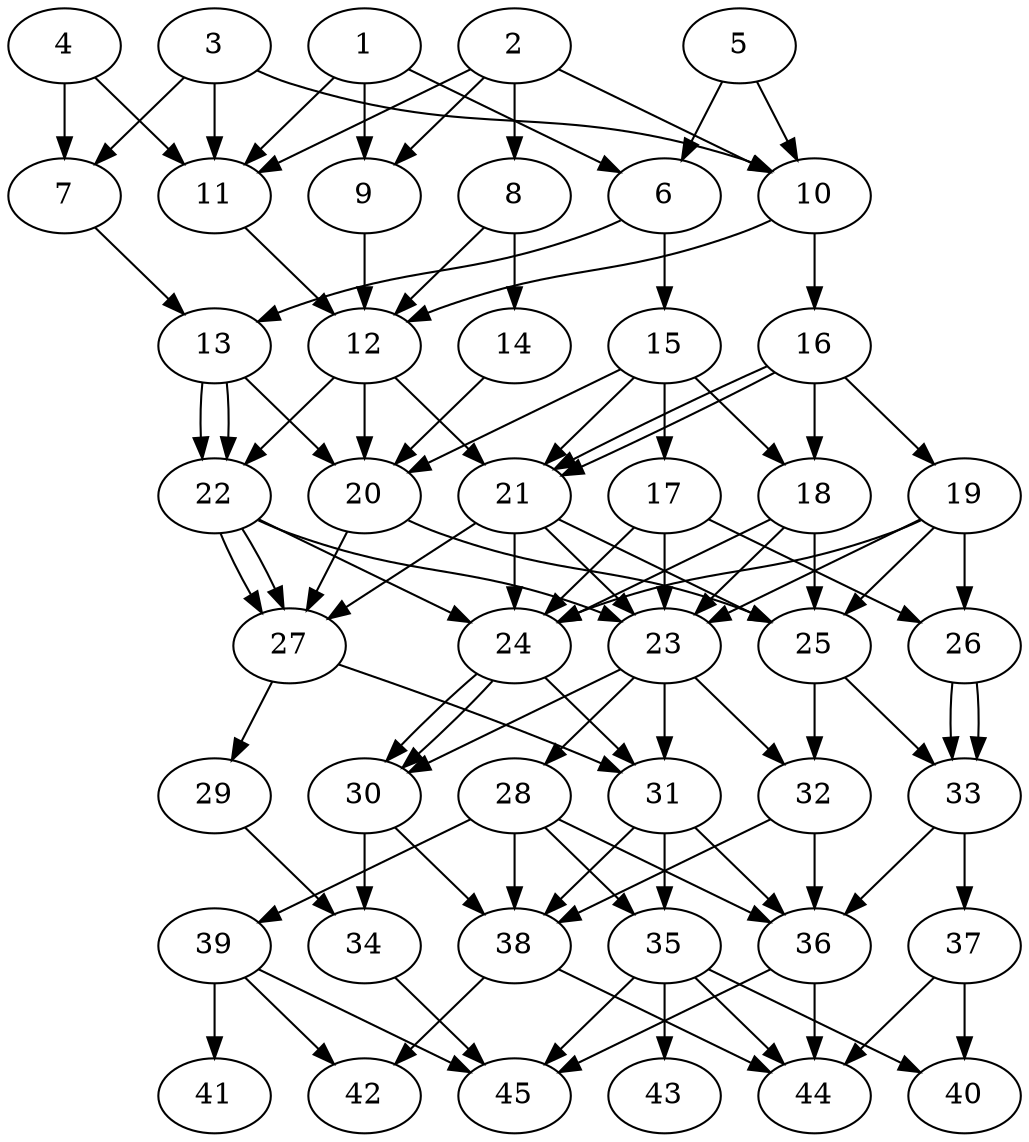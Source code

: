 // DAG automatically generated by daggen at Thu Oct  3 14:07:25 2019
// ./daggen --dot -n 45 --ccr 0.4 --fat 0.5 --regular 0.9 --density 0.7 --mindata 5242880 --maxdata 52428800 
digraph G {
  1 [size="15459840", alpha="0.18", expect_size="6183936"] 
  1 -> 6 [size ="6183936"]
  1 -> 9 [size ="6183936"]
  1 -> 11 [size ="6183936"]
  2 [size="122839040", alpha="0.02", expect_size="49135616"] 
  2 -> 8 [size ="49135616"]
  2 -> 9 [size ="49135616"]
  2 -> 10 [size ="49135616"]
  2 -> 11 [size ="49135616"]
  3 [size="42460160", alpha="0.08", expect_size="16984064"] 
  3 -> 7 [size ="16984064"]
  3 -> 10 [size ="16984064"]
  3 -> 11 [size ="16984064"]
  4 [size="44830720", alpha="0.07", expect_size="17932288"] 
  4 -> 7 [size ="17932288"]
  4 -> 11 [size ="17932288"]
  5 [size="96724480", alpha="0.16", expect_size="38689792"] 
  5 -> 6 [size ="38689792"]
  5 -> 10 [size ="38689792"]
  6 [size="78080000", alpha="0.08", expect_size="31232000"] 
  6 -> 13 [size ="31232000"]
  6 -> 15 [size ="31232000"]
  7 [size="129950720", alpha="0.10", expect_size="51980288"] 
  7 -> 13 [size ="51980288"]
  8 [size="53063680", alpha="0.15", expect_size="21225472"] 
  8 -> 12 [size ="21225472"]
  8 -> 14 [size ="21225472"]
  9 [size="130472960", alpha="0.12", expect_size="52189184"] 
  9 -> 12 [size ="52189184"]
  10 [size="60656640", alpha="0.11", expect_size="24262656"] 
  10 -> 12 [size ="24262656"]
  10 -> 16 [size ="24262656"]
  11 [size="33728000", alpha="0.02", expect_size="13491200"] 
  11 -> 12 [size ="13491200"]
  12 [size="23060480", alpha="0.20", expect_size="9224192"] 
  12 -> 20 [size ="9224192"]
  12 -> 21 [size ="9224192"]
  12 -> 22 [size ="9224192"]
  13 [size="33960960", alpha="0.13", expect_size="13584384"] 
  13 -> 20 [size ="13584384"]
  13 -> 22 [size ="13584384"]
  13 -> 22 [size ="13584384"]
  14 [size="83287040", alpha="0.08", expect_size="33314816"] 
  14 -> 20 [size ="33314816"]
  15 [size="124172800", alpha="0.11", expect_size="49669120"] 
  15 -> 17 [size ="49669120"]
  15 -> 18 [size ="49669120"]
  15 -> 20 [size ="49669120"]
  15 -> 21 [size ="49669120"]
  16 [size="97804800", alpha="0.07", expect_size="39121920"] 
  16 -> 18 [size ="39121920"]
  16 -> 19 [size ="39121920"]
  16 -> 21 [size ="39121920"]
  16 -> 21 [size ="39121920"]
  17 [size="24171520", alpha="0.11", expect_size="9668608"] 
  17 -> 23 [size ="9668608"]
  17 -> 24 [size ="9668608"]
  17 -> 26 [size ="9668608"]
  18 [size="80852480", alpha="0.00", expect_size="32340992"] 
  18 -> 23 [size ="32340992"]
  18 -> 24 [size ="32340992"]
  18 -> 25 [size ="32340992"]
  19 [size="52416000", alpha="0.14", expect_size="20966400"] 
  19 -> 23 [size ="20966400"]
  19 -> 24 [size ="20966400"]
  19 -> 25 [size ="20966400"]
  19 -> 26 [size ="20966400"]
  20 [size="122045440", alpha="0.18", expect_size="48818176"] 
  20 -> 25 [size ="48818176"]
  20 -> 27 [size ="48818176"]
  21 [size="69765120", alpha="0.03", expect_size="27906048"] 
  21 -> 23 [size ="27906048"]
  21 -> 24 [size ="27906048"]
  21 -> 25 [size ="27906048"]
  21 -> 27 [size ="27906048"]
  22 [size="82475520", alpha="0.06", expect_size="32990208"] 
  22 -> 23 [size ="32990208"]
  22 -> 24 [size ="32990208"]
  22 -> 27 [size ="32990208"]
  22 -> 27 [size ="32990208"]
  23 [size="81520640", alpha="0.14", expect_size="32608256"] 
  23 -> 28 [size ="32608256"]
  23 -> 30 [size ="32608256"]
  23 -> 31 [size ="32608256"]
  23 -> 32 [size ="32608256"]
  24 [size="42938880", alpha="0.08", expect_size="17175552"] 
  24 -> 30 [size ="17175552"]
  24 -> 30 [size ="17175552"]
  24 -> 31 [size ="17175552"]
  25 [size="89377280", alpha="0.15", expect_size="35750912"] 
  25 -> 32 [size ="35750912"]
  25 -> 33 [size ="35750912"]
  26 [size="34549760", alpha="0.14", expect_size="13819904"] 
  26 -> 33 [size ="13819904"]
  26 -> 33 [size ="13819904"]
  27 [size="77703680", alpha="0.13", expect_size="31081472"] 
  27 -> 29 [size ="31081472"]
  27 -> 31 [size ="31081472"]
  28 [size="24391680", alpha="0.18", expect_size="9756672"] 
  28 -> 35 [size ="9756672"]
  28 -> 36 [size ="9756672"]
  28 -> 38 [size ="9756672"]
  28 -> 39 [size ="9756672"]
  29 [size="25512960", alpha="0.03", expect_size="10205184"] 
  29 -> 34 [size ="10205184"]
  30 [size="108193280", alpha="0.16", expect_size="43277312"] 
  30 -> 34 [size ="43277312"]
  30 -> 38 [size ="43277312"]
  31 [size="97556480", alpha="0.13", expect_size="39022592"] 
  31 -> 35 [size ="39022592"]
  31 -> 36 [size ="39022592"]
  31 -> 38 [size ="39022592"]
  32 [size="113917440", alpha="0.12", expect_size="45566976"] 
  32 -> 36 [size ="45566976"]
  32 -> 38 [size ="45566976"]
  33 [size="31083520", alpha="0.14", expect_size="12433408"] 
  33 -> 36 [size ="12433408"]
  33 -> 37 [size ="12433408"]
  34 [size="114337280", alpha="0.08", expect_size="45734912"] 
  34 -> 45 [size ="45734912"]
  35 [size="41510400", alpha="0.00", expect_size="16604160"] 
  35 -> 40 [size ="16604160"]
  35 -> 43 [size ="16604160"]
  35 -> 44 [size ="16604160"]
  35 -> 45 [size ="16604160"]
  36 [size="14179840", alpha="0.07", expect_size="5671936"] 
  36 -> 44 [size ="5671936"]
  36 -> 45 [size ="5671936"]
  37 [size="97323520", alpha="0.16", expect_size="38929408"] 
  37 -> 40 [size ="38929408"]
  37 -> 44 [size ="38929408"]
  38 [size="53890560", alpha="0.17", expect_size="21556224"] 
  38 -> 42 [size ="21556224"]
  38 -> 44 [size ="21556224"]
  39 [size="41804800", alpha="0.04", expect_size="16721920"] 
  39 -> 41 [size ="16721920"]
  39 -> 42 [size ="16721920"]
  39 -> 45 [size ="16721920"]
  40 [size="60469760", alpha="0.09", expect_size="24187904"] 
  41 [size="39470080", alpha="0.05", expect_size="15788032"] 
  42 [size="117393920", alpha="0.12", expect_size="46957568"] 
  43 [size="68264960", alpha="0.10", expect_size="27305984"] 
  44 [size="30901760", alpha="0.14", expect_size="12360704"] 
  45 [size="75489280", alpha="0.10", expect_size="30195712"] 
}

